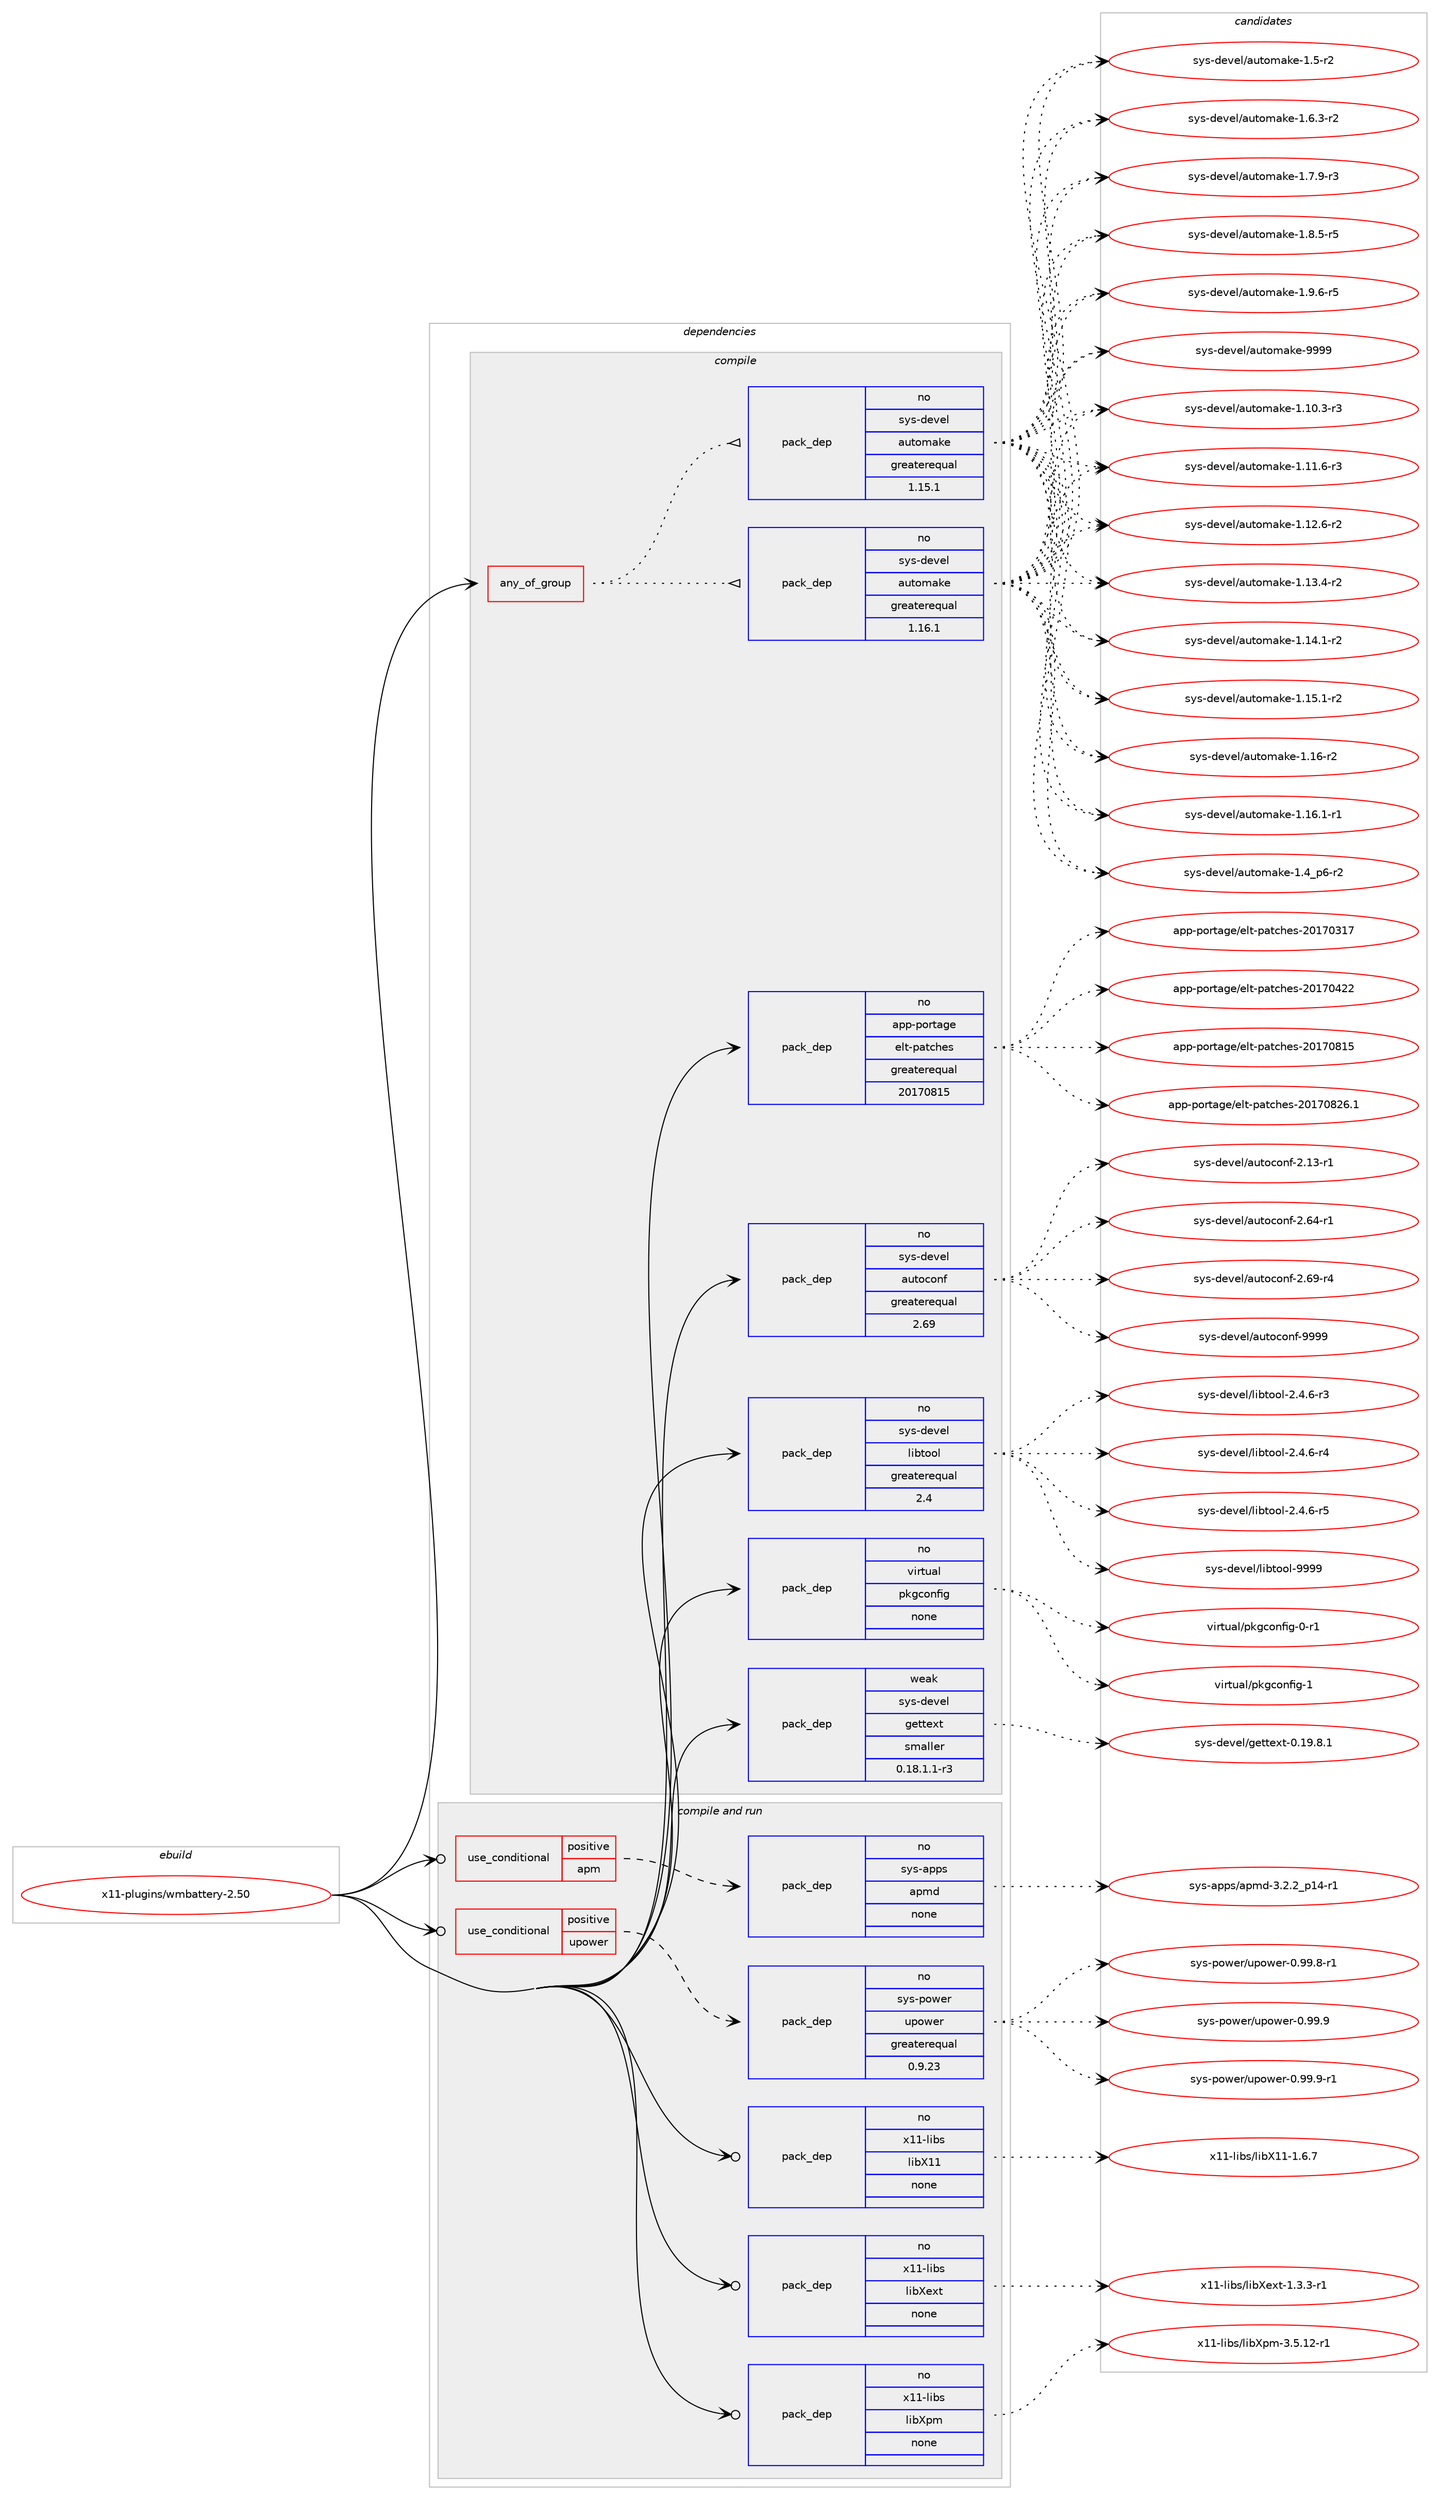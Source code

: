 digraph prolog {

# *************
# Graph options
# *************

newrank=true;
concentrate=true;
compound=true;
graph [rankdir=LR,fontname=Helvetica,fontsize=10,ranksep=1.5];#, ranksep=2.5, nodesep=0.2];
edge  [arrowhead=vee];
node  [fontname=Helvetica,fontsize=10];

# **********
# The ebuild
# **********

subgraph cluster_leftcol {
color=gray;
rank=same;
label=<<i>ebuild</i>>;
id [label="x11-plugins/wmbattery-2.50", color=red, width=4, href="../x11-plugins/wmbattery-2.50.svg"];
}

# ****************
# The dependencies
# ****************

subgraph cluster_midcol {
color=gray;
label=<<i>dependencies</i>>;
subgraph cluster_compile {
fillcolor="#eeeeee";
style=filled;
label=<<i>compile</i>>;
subgraph any28777 {
dependency1767181 [label=<<TABLE BORDER="0" CELLBORDER="1" CELLSPACING="0" CELLPADDING="4"><TR><TD CELLPADDING="10">any_of_group</TD></TR></TABLE>>, shape=none, color=red];subgraph pack1270409 {
dependency1767182 [label=<<TABLE BORDER="0" CELLBORDER="1" CELLSPACING="0" CELLPADDING="4" WIDTH="220"><TR><TD ROWSPAN="6" CELLPADDING="30">pack_dep</TD></TR><TR><TD WIDTH="110">no</TD></TR><TR><TD>sys-devel</TD></TR><TR><TD>automake</TD></TR><TR><TD>greaterequal</TD></TR><TR><TD>1.16.1</TD></TR></TABLE>>, shape=none, color=blue];
}
dependency1767181:e -> dependency1767182:w [weight=20,style="dotted",arrowhead="oinv"];
subgraph pack1270410 {
dependency1767183 [label=<<TABLE BORDER="0" CELLBORDER="1" CELLSPACING="0" CELLPADDING="4" WIDTH="220"><TR><TD ROWSPAN="6" CELLPADDING="30">pack_dep</TD></TR><TR><TD WIDTH="110">no</TD></TR><TR><TD>sys-devel</TD></TR><TR><TD>automake</TD></TR><TR><TD>greaterequal</TD></TR><TR><TD>1.15.1</TD></TR></TABLE>>, shape=none, color=blue];
}
dependency1767181:e -> dependency1767183:w [weight=20,style="dotted",arrowhead="oinv"];
}
id:e -> dependency1767181:w [weight=20,style="solid",arrowhead="vee"];
subgraph pack1270411 {
dependency1767184 [label=<<TABLE BORDER="0" CELLBORDER="1" CELLSPACING="0" CELLPADDING="4" WIDTH="220"><TR><TD ROWSPAN="6" CELLPADDING="30">pack_dep</TD></TR><TR><TD WIDTH="110">no</TD></TR><TR><TD>app-portage</TD></TR><TR><TD>elt-patches</TD></TR><TR><TD>greaterequal</TD></TR><TR><TD>20170815</TD></TR></TABLE>>, shape=none, color=blue];
}
id:e -> dependency1767184:w [weight=20,style="solid",arrowhead="vee"];
subgraph pack1270412 {
dependency1767185 [label=<<TABLE BORDER="0" CELLBORDER="1" CELLSPACING="0" CELLPADDING="4" WIDTH="220"><TR><TD ROWSPAN="6" CELLPADDING="30">pack_dep</TD></TR><TR><TD WIDTH="110">no</TD></TR><TR><TD>sys-devel</TD></TR><TR><TD>autoconf</TD></TR><TR><TD>greaterequal</TD></TR><TR><TD>2.69</TD></TR></TABLE>>, shape=none, color=blue];
}
id:e -> dependency1767185:w [weight=20,style="solid",arrowhead="vee"];
subgraph pack1270413 {
dependency1767186 [label=<<TABLE BORDER="0" CELLBORDER="1" CELLSPACING="0" CELLPADDING="4" WIDTH="220"><TR><TD ROWSPAN="6" CELLPADDING="30">pack_dep</TD></TR><TR><TD WIDTH="110">no</TD></TR><TR><TD>sys-devel</TD></TR><TR><TD>libtool</TD></TR><TR><TD>greaterequal</TD></TR><TR><TD>2.4</TD></TR></TABLE>>, shape=none, color=blue];
}
id:e -> dependency1767186:w [weight=20,style="solid",arrowhead="vee"];
subgraph pack1270414 {
dependency1767187 [label=<<TABLE BORDER="0" CELLBORDER="1" CELLSPACING="0" CELLPADDING="4" WIDTH="220"><TR><TD ROWSPAN="6" CELLPADDING="30">pack_dep</TD></TR><TR><TD WIDTH="110">no</TD></TR><TR><TD>virtual</TD></TR><TR><TD>pkgconfig</TD></TR><TR><TD>none</TD></TR><TR><TD></TD></TR></TABLE>>, shape=none, color=blue];
}
id:e -> dependency1767187:w [weight=20,style="solid",arrowhead="vee"];
subgraph pack1270415 {
dependency1767188 [label=<<TABLE BORDER="0" CELLBORDER="1" CELLSPACING="0" CELLPADDING="4" WIDTH="220"><TR><TD ROWSPAN="6" CELLPADDING="30">pack_dep</TD></TR><TR><TD WIDTH="110">weak</TD></TR><TR><TD>sys-devel</TD></TR><TR><TD>gettext</TD></TR><TR><TD>smaller</TD></TR><TR><TD>0.18.1.1-r3</TD></TR></TABLE>>, shape=none, color=blue];
}
id:e -> dependency1767188:w [weight=20,style="solid",arrowhead="vee"];
}
subgraph cluster_compileandrun {
fillcolor="#eeeeee";
style=filled;
label=<<i>compile and run</i>>;
subgraph cond466984 {
dependency1767189 [label=<<TABLE BORDER="0" CELLBORDER="1" CELLSPACING="0" CELLPADDING="4"><TR><TD ROWSPAN="3" CELLPADDING="10">use_conditional</TD></TR><TR><TD>positive</TD></TR><TR><TD>apm</TD></TR></TABLE>>, shape=none, color=red];
subgraph pack1270416 {
dependency1767190 [label=<<TABLE BORDER="0" CELLBORDER="1" CELLSPACING="0" CELLPADDING="4" WIDTH="220"><TR><TD ROWSPAN="6" CELLPADDING="30">pack_dep</TD></TR><TR><TD WIDTH="110">no</TD></TR><TR><TD>sys-apps</TD></TR><TR><TD>apmd</TD></TR><TR><TD>none</TD></TR><TR><TD></TD></TR></TABLE>>, shape=none, color=blue];
}
dependency1767189:e -> dependency1767190:w [weight=20,style="dashed",arrowhead="vee"];
}
id:e -> dependency1767189:w [weight=20,style="solid",arrowhead="odotvee"];
subgraph cond466985 {
dependency1767191 [label=<<TABLE BORDER="0" CELLBORDER="1" CELLSPACING="0" CELLPADDING="4"><TR><TD ROWSPAN="3" CELLPADDING="10">use_conditional</TD></TR><TR><TD>positive</TD></TR><TR><TD>upower</TD></TR></TABLE>>, shape=none, color=red];
subgraph pack1270417 {
dependency1767192 [label=<<TABLE BORDER="0" CELLBORDER="1" CELLSPACING="0" CELLPADDING="4" WIDTH="220"><TR><TD ROWSPAN="6" CELLPADDING="30">pack_dep</TD></TR><TR><TD WIDTH="110">no</TD></TR><TR><TD>sys-power</TD></TR><TR><TD>upower</TD></TR><TR><TD>greaterequal</TD></TR><TR><TD>0.9.23</TD></TR></TABLE>>, shape=none, color=blue];
}
dependency1767191:e -> dependency1767192:w [weight=20,style="dashed",arrowhead="vee"];
}
id:e -> dependency1767191:w [weight=20,style="solid",arrowhead="odotvee"];
subgraph pack1270418 {
dependency1767193 [label=<<TABLE BORDER="0" CELLBORDER="1" CELLSPACING="0" CELLPADDING="4" WIDTH="220"><TR><TD ROWSPAN="6" CELLPADDING="30">pack_dep</TD></TR><TR><TD WIDTH="110">no</TD></TR><TR><TD>x11-libs</TD></TR><TR><TD>libX11</TD></TR><TR><TD>none</TD></TR><TR><TD></TD></TR></TABLE>>, shape=none, color=blue];
}
id:e -> dependency1767193:w [weight=20,style="solid",arrowhead="odotvee"];
subgraph pack1270419 {
dependency1767194 [label=<<TABLE BORDER="0" CELLBORDER="1" CELLSPACING="0" CELLPADDING="4" WIDTH="220"><TR><TD ROWSPAN="6" CELLPADDING="30">pack_dep</TD></TR><TR><TD WIDTH="110">no</TD></TR><TR><TD>x11-libs</TD></TR><TR><TD>libXext</TD></TR><TR><TD>none</TD></TR><TR><TD></TD></TR></TABLE>>, shape=none, color=blue];
}
id:e -> dependency1767194:w [weight=20,style="solid",arrowhead="odotvee"];
subgraph pack1270420 {
dependency1767195 [label=<<TABLE BORDER="0" CELLBORDER="1" CELLSPACING="0" CELLPADDING="4" WIDTH="220"><TR><TD ROWSPAN="6" CELLPADDING="30">pack_dep</TD></TR><TR><TD WIDTH="110">no</TD></TR><TR><TD>x11-libs</TD></TR><TR><TD>libXpm</TD></TR><TR><TD>none</TD></TR><TR><TD></TD></TR></TABLE>>, shape=none, color=blue];
}
id:e -> dependency1767195:w [weight=20,style="solid",arrowhead="odotvee"];
}
subgraph cluster_run {
fillcolor="#eeeeee";
style=filled;
label=<<i>run</i>>;
}
}

# **************
# The candidates
# **************

subgraph cluster_choices {
rank=same;
color=gray;
label=<<i>candidates</i>>;

subgraph choice1270409 {
color=black;
nodesep=1;
choice11512111545100101118101108479711711611110997107101454946494846514511451 [label="sys-devel/automake-1.10.3-r3", color=red, width=4,href="../sys-devel/automake-1.10.3-r3.svg"];
choice11512111545100101118101108479711711611110997107101454946494946544511451 [label="sys-devel/automake-1.11.6-r3", color=red, width=4,href="../sys-devel/automake-1.11.6-r3.svg"];
choice11512111545100101118101108479711711611110997107101454946495046544511450 [label="sys-devel/automake-1.12.6-r2", color=red, width=4,href="../sys-devel/automake-1.12.6-r2.svg"];
choice11512111545100101118101108479711711611110997107101454946495146524511450 [label="sys-devel/automake-1.13.4-r2", color=red, width=4,href="../sys-devel/automake-1.13.4-r2.svg"];
choice11512111545100101118101108479711711611110997107101454946495246494511450 [label="sys-devel/automake-1.14.1-r2", color=red, width=4,href="../sys-devel/automake-1.14.1-r2.svg"];
choice11512111545100101118101108479711711611110997107101454946495346494511450 [label="sys-devel/automake-1.15.1-r2", color=red, width=4,href="../sys-devel/automake-1.15.1-r2.svg"];
choice1151211154510010111810110847971171161111099710710145494649544511450 [label="sys-devel/automake-1.16-r2", color=red, width=4,href="../sys-devel/automake-1.16-r2.svg"];
choice11512111545100101118101108479711711611110997107101454946495446494511449 [label="sys-devel/automake-1.16.1-r1", color=red, width=4,href="../sys-devel/automake-1.16.1-r1.svg"];
choice115121115451001011181011084797117116111109971071014549465295112544511450 [label="sys-devel/automake-1.4_p6-r2", color=red, width=4,href="../sys-devel/automake-1.4_p6-r2.svg"];
choice11512111545100101118101108479711711611110997107101454946534511450 [label="sys-devel/automake-1.5-r2", color=red, width=4,href="../sys-devel/automake-1.5-r2.svg"];
choice115121115451001011181011084797117116111109971071014549465446514511450 [label="sys-devel/automake-1.6.3-r2", color=red, width=4,href="../sys-devel/automake-1.6.3-r2.svg"];
choice115121115451001011181011084797117116111109971071014549465546574511451 [label="sys-devel/automake-1.7.9-r3", color=red, width=4,href="../sys-devel/automake-1.7.9-r3.svg"];
choice115121115451001011181011084797117116111109971071014549465646534511453 [label="sys-devel/automake-1.8.5-r5", color=red, width=4,href="../sys-devel/automake-1.8.5-r5.svg"];
choice115121115451001011181011084797117116111109971071014549465746544511453 [label="sys-devel/automake-1.9.6-r5", color=red, width=4,href="../sys-devel/automake-1.9.6-r5.svg"];
choice115121115451001011181011084797117116111109971071014557575757 [label="sys-devel/automake-9999", color=red, width=4,href="../sys-devel/automake-9999.svg"];
dependency1767182:e -> choice11512111545100101118101108479711711611110997107101454946494846514511451:w [style=dotted,weight="100"];
dependency1767182:e -> choice11512111545100101118101108479711711611110997107101454946494946544511451:w [style=dotted,weight="100"];
dependency1767182:e -> choice11512111545100101118101108479711711611110997107101454946495046544511450:w [style=dotted,weight="100"];
dependency1767182:e -> choice11512111545100101118101108479711711611110997107101454946495146524511450:w [style=dotted,weight="100"];
dependency1767182:e -> choice11512111545100101118101108479711711611110997107101454946495246494511450:w [style=dotted,weight="100"];
dependency1767182:e -> choice11512111545100101118101108479711711611110997107101454946495346494511450:w [style=dotted,weight="100"];
dependency1767182:e -> choice1151211154510010111810110847971171161111099710710145494649544511450:w [style=dotted,weight="100"];
dependency1767182:e -> choice11512111545100101118101108479711711611110997107101454946495446494511449:w [style=dotted,weight="100"];
dependency1767182:e -> choice115121115451001011181011084797117116111109971071014549465295112544511450:w [style=dotted,weight="100"];
dependency1767182:e -> choice11512111545100101118101108479711711611110997107101454946534511450:w [style=dotted,weight="100"];
dependency1767182:e -> choice115121115451001011181011084797117116111109971071014549465446514511450:w [style=dotted,weight="100"];
dependency1767182:e -> choice115121115451001011181011084797117116111109971071014549465546574511451:w [style=dotted,weight="100"];
dependency1767182:e -> choice115121115451001011181011084797117116111109971071014549465646534511453:w [style=dotted,weight="100"];
dependency1767182:e -> choice115121115451001011181011084797117116111109971071014549465746544511453:w [style=dotted,weight="100"];
dependency1767182:e -> choice115121115451001011181011084797117116111109971071014557575757:w [style=dotted,weight="100"];
}
subgraph choice1270410 {
color=black;
nodesep=1;
choice11512111545100101118101108479711711611110997107101454946494846514511451 [label="sys-devel/automake-1.10.3-r3", color=red, width=4,href="../sys-devel/automake-1.10.3-r3.svg"];
choice11512111545100101118101108479711711611110997107101454946494946544511451 [label="sys-devel/automake-1.11.6-r3", color=red, width=4,href="../sys-devel/automake-1.11.6-r3.svg"];
choice11512111545100101118101108479711711611110997107101454946495046544511450 [label="sys-devel/automake-1.12.6-r2", color=red, width=4,href="../sys-devel/automake-1.12.6-r2.svg"];
choice11512111545100101118101108479711711611110997107101454946495146524511450 [label="sys-devel/automake-1.13.4-r2", color=red, width=4,href="../sys-devel/automake-1.13.4-r2.svg"];
choice11512111545100101118101108479711711611110997107101454946495246494511450 [label="sys-devel/automake-1.14.1-r2", color=red, width=4,href="../sys-devel/automake-1.14.1-r2.svg"];
choice11512111545100101118101108479711711611110997107101454946495346494511450 [label="sys-devel/automake-1.15.1-r2", color=red, width=4,href="../sys-devel/automake-1.15.1-r2.svg"];
choice1151211154510010111810110847971171161111099710710145494649544511450 [label="sys-devel/automake-1.16-r2", color=red, width=4,href="../sys-devel/automake-1.16-r2.svg"];
choice11512111545100101118101108479711711611110997107101454946495446494511449 [label="sys-devel/automake-1.16.1-r1", color=red, width=4,href="../sys-devel/automake-1.16.1-r1.svg"];
choice115121115451001011181011084797117116111109971071014549465295112544511450 [label="sys-devel/automake-1.4_p6-r2", color=red, width=4,href="../sys-devel/automake-1.4_p6-r2.svg"];
choice11512111545100101118101108479711711611110997107101454946534511450 [label="sys-devel/automake-1.5-r2", color=red, width=4,href="../sys-devel/automake-1.5-r2.svg"];
choice115121115451001011181011084797117116111109971071014549465446514511450 [label="sys-devel/automake-1.6.3-r2", color=red, width=4,href="../sys-devel/automake-1.6.3-r2.svg"];
choice115121115451001011181011084797117116111109971071014549465546574511451 [label="sys-devel/automake-1.7.9-r3", color=red, width=4,href="../sys-devel/automake-1.7.9-r3.svg"];
choice115121115451001011181011084797117116111109971071014549465646534511453 [label="sys-devel/automake-1.8.5-r5", color=red, width=4,href="../sys-devel/automake-1.8.5-r5.svg"];
choice115121115451001011181011084797117116111109971071014549465746544511453 [label="sys-devel/automake-1.9.6-r5", color=red, width=4,href="../sys-devel/automake-1.9.6-r5.svg"];
choice115121115451001011181011084797117116111109971071014557575757 [label="sys-devel/automake-9999", color=red, width=4,href="../sys-devel/automake-9999.svg"];
dependency1767183:e -> choice11512111545100101118101108479711711611110997107101454946494846514511451:w [style=dotted,weight="100"];
dependency1767183:e -> choice11512111545100101118101108479711711611110997107101454946494946544511451:w [style=dotted,weight="100"];
dependency1767183:e -> choice11512111545100101118101108479711711611110997107101454946495046544511450:w [style=dotted,weight="100"];
dependency1767183:e -> choice11512111545100101118101108479711711611110997107101454946495146524511450:w [style=dotted,weight="100"];
dependency1767183:e -> choice11512111545100101118101108479711711611110997107101454946495246494511450:w [style=dotted,weight="100"];
dependency1767183:e -> choice11512111545100101118101108479711711611110997107101454946495346494511450:w [style=dotted,weight="100"];
dependency1767183:e -> choice1151211154510010111810110847971171161111099710710145494649544511450:w [style=dotted,weight="100"];
dependency1767183:e -> choice11512111545100101118101108479711711611110997107101454946495446494511449:w [style=dotted,weight="100"];
dependency1767183:e -> choice115121115451001011181011084797117116111109971071014549465295112544511450:w [style=dotted,weight="100"];
dependency1767183:e -> choice11512111545100101118101108479711711611110997107101454946534511450:w [style=dotted,weight="100"];
dependency1767183:e -> choice115121115451001011181011084797117116111109971071014549465446514511450:w [style=dotted,weight="100"];
dependency1767183:e -> choice115121115451001011181011084797117116111109971071014549465546574511451:w [style=dotted,weight="100"];
dependency1767183:e -> choice115121115451001011181011084797117116111109971071014549465646534511453:w [style=dotted,weight="100"];
dependency1767183:e -> choice115121115451001011181011084797117116111109971071014549465746544511453:w [style=dotted,weight="100"];
dependency1767183:e -> choice115121115451001011181011084797117116111109971071014557575757:w [style=dotted,weight="100"];
}
subgraph choice1270411 {
color=black;
nodesep=1;
choice97112112451121111141169710310147101108116451129711699104101115455048495548514955 [label="app-portage/elt-patches-20170317", color=red, width=4,href="../app-portage/elt-patches-20170317.svg"];
choice97112112451121111141169710310147101108116451129711699104101115455048495548525050 [label="app-portage/elt-patches-20170422", color=red, width=4,href="../app-portage/elt-patches-20170422.svg"];
choice97112112451121111141169710310147101108116451129711699104101115455048495548564953 [label="app-portage/elt-patches-20170815", color=red, width=4,href="../app-portage/elt-patches-20170815.svg"];
choice971121124511211111411697103101471011081164511297116991041011154550484955485650544649 [label="app-portage/elt-patches-20170826.1", color=red, width=4,href="../app-portage/elt-patches-20170826.1.svg"];
dependency1767184:e -> choice97112112451121111141169710310147101108116451129711699104101115455048495548514955:w [style=dotted,weight="100"];
dependency1767184:e -> choice97112112451121111141169710310147101108116451129711699104101115455048495548525050:w [style=dotted,weight="100"];
dependency1767184:e -> choice97112112451121111141169710310147101108116451129711699104101115455048495548564953:w [style=dotted,weight="100"];
dependency1767184:e -> choice971121124511211111411697103101471011081164511297116991041011154550484955485650544649:w [style=dotted,weight="100"];
}
subgraph choice1270412 {
color=black;
nodesep=1;
choice1151211154510010111810110847971171161119911111010245504649514511449 [label="sys-devel/autoconf-2.13-r1", color=red, width=4,href="../sys-devel/autoconf-2.13-r1.svg"];
choice1151211154510010111810110847971171161119911111010245504654524511449 [label="sys-devel/autoconf-2.64-r1", color=red, width=4,href="../sys-devel/autoconf-2.64-r1.svg"];
choice1151211154510010111810110847971171161119911111010245504654574511452 [label="sys-devel/autoconf-2.69-r4", color=red, width=4,href="../sys-devel/autoconf-2.69-r4.svg"];
choice115121115451001011181011084797117116111991111101024557575757 [label="sys-devel/autoconf-9999", color=red, width=4,href="../sys-devel/autoconf-9999.svg"];
dependency1767185:e -> choice1151211154510010111810110847971171161119911111010245504649514511449:w [style=dotted,weight="100"];
dependency1767185:e -> choice1151211154510010111810110847971171161119911111010245504654524511449:w [style=dotted,weight="100"];
dependency1767185:e -> choice1151211154510010111810110847971171161119911111010245504654574511452:w [style=dotted,weight="100"];
dependency1767185:e -> choice115121115451001011181011084797117116111991111101024557575757:w [style=dotted,weight="100"];
}
subgraph choice1270413 {
color=black;
nodesep=1;
choice1151211154510010111810110847108105981161111111084550465246544511451 [label="sys-devel/libtool-2.4.6-r3", color=red, width=4,href="../sys-devel/libtool-2.4.6-r3.svg"];
choice1151211154510010111810110847108105981161111111084550465246544511452 [label="sys-devel/libtool-2.4.6-r4", color=red, width=4,href="../sys-devel/libtool-2.4.6-r4.svg"];
choice1151211154510010111810110847108105981161111111084550465246544511453 [label="sys-devel/libtool-2.4.6-r5", color=red, width=4,href="../sys-devel/libtool-2.4.6-r5.svg"];
choice1151211154510010111810110847108105981161111111084557575757 [label="sys-devel/libtool-9999", color=red, width=4,href="../sys-devel/libtool-9999.svg"];
dependency1767186:e -> choice1151211154510010111810110847108105981161111111084550465246544511451:w [style=dotted,weight="100"];
dependency1767186:e -> choice1151211154510010111810110847108105981161111111084550465246544511452:w [style=dotted,weight="100"];
dependency1767186:e -> choice1151211154510010111810110847108105981161111111084550465246544511453:w [style=dotted,weight="100"];
dependency1767186:e -> choice1151211154510010111810110847108105981161111111084557575757:w [style=dotted,weight="100"];
}
subgraph choice1270414 {
color=black;
nodesep=1;
choice11810511411611797108471121071039911111010210510345484511449 [label="virtual/pkgconfig-0-r1", color=red, width=4,href="../virtual/pkgconfig-0-r1.svg"];
choice1181051141161179710847112107103991111101021051034549 [label="virtual/pkgconfig-1", color=red, width=4,href="../virtual/pkgconfig-1.svg"];
dependency1767187:e -> choice11810511411611797108471121071039911111010210510345484511449:w [style=dotted,weight="100"];
dependency1767187:e -> choice1181051141161179710847112107103991111101021051034549:w [style=dotted,weight="100"];
}
subgraph choice1270415 {
color=black;
nodesep=1;
choice1151211154510010111810110847103101116116101120116454846495746564649 [label="sys-devel/gettext-0.19.8.1", color=red, width=4,href="../sys-devel/gettext-0.19.8.1.svg"];
dependency1767188:e -> choice1151211154510010111810110847103101116116101120116454846495746564649:w [style=dotted,weight="100"];
}
subgraph choice1270416 {
color=black;
nodesep=1;
choice115121115459711211211547971121091004551465046509511249524511449 [label="sys-apps/apmd-3.2.2_p14-r1", color=red, width=4,href="../sys-apps/apmd-3.2.2_p14-r1.svg"];
dependency1767190:e -> choice115121115459711211211547971121091004551465046509511249524511449:w [style=dotted,weight="100"];
}
subgraph choice1270417 {
color=black;
nodesep=1;
choice1151211154511211111910111447117112111119101114454846575746564511449 [label="sys-power/upower-0.99.8-r1", color=red, width=4,href="../sys-power/upower-0.99.8-r1.svg"];
choice115121115451121111191011144711711211111910111445484657574657 [label="sys-power/upower-0.99.9", color=red, width=4,href="../sys-power/upower-0.99.9.svg"];
choice1151211154511211111910111447117112111119101114454846575746574511449 [label="sys-power/upower-0.99.9-r1", color=red, width=4,href="../sys-power/upower-0.99.9-r1.svg"];
dependency1767192:e -> choice1151211154511211111910111447117112111119101114454846575746564511449:w [style=dotted,weight="100"];
dependency1767192:e -> choice115121115451121111191011144711711211111910111445484657574657:w [style=dotted,weight="100"];
dependency1767192:e -> choice1151211154511211111910111447117112111119101114454846575746574511449:w [style=dotted,weight="100"];
}
subgraph choice1270418 {
color=black;
nodesep=1;
choice120494945108105981154710810598884949454946544655 [label="x11-libs/libX11-1.6.7", color=red, width=4,href="../x11-libs/libX11-1.6.7.svg"];
dependency1767193:e -> choice120494945108105981154710810598884949454946544655:w [style=dotted,weight="100"];
}
subgraph choice1270419 {
color=black;
nodesep=1;
choice120494945108105981154710810598881011201164549465146514511449 [label="x11-libs/libXext-1.3.3-r1", color=red, width=4,href="../x11-libs/libXext-1.3.3-r1.svg"];
dependency1767194:e -> choice120494945108105981154710810598881011201164549465146514511449:w [style=dotted,weight="100"];
}
subgraph choice1270420 {
color=black;
nodesep=1;
choice12049494510810598115471081059888112109455146534649504511449 [label="x11-libs/libXpm-3.5.12-r1", color=red, width=4,href="../x11-libs/libXpm-3.5.12-r1.svg"];
dependency1767195:e -> choice12049494510810598115471081059888112109455146534649504511449:w [style=dotted,weight="100"];
}
}

}
